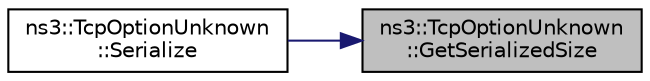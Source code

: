 digraph "ns3::TcpOptionUnknown::GetSerializedSize"
{
 // LATEX_PDF_SIZE
  edge [fontname="Helvetica",fontsize="10",labelfontname="Helvetica",labelfontsize="10"];
  node [fontname="Helvetica",fontsize="10",shape=record];
  rankdir="RL";
  Node1 [label="ns3::TcpOptionUnknown\l::GetSerializedSize",height=0.2,width=0.4,color="black", fillcolor="grey75", style="filled", fontcolor="black",tooltip="Returns number of bytes required for Option serialization."];
  Node1 -> Node2 [dir="back",color="midnightblue",fontsize="10",style="solid",fontname="Helvetica"];
  Node2 [label="ns3::TcpOptionUnknown\l::Serialize",height=0.2,width=0.4,color="black", fillcolor="white", style="filled",URL="$classns3_1_1_tcp_option_unknown.html#a0c31470ce94516a847fce668974462e4",tooltip="Serialize the Option to a buffer iterator."];
}

